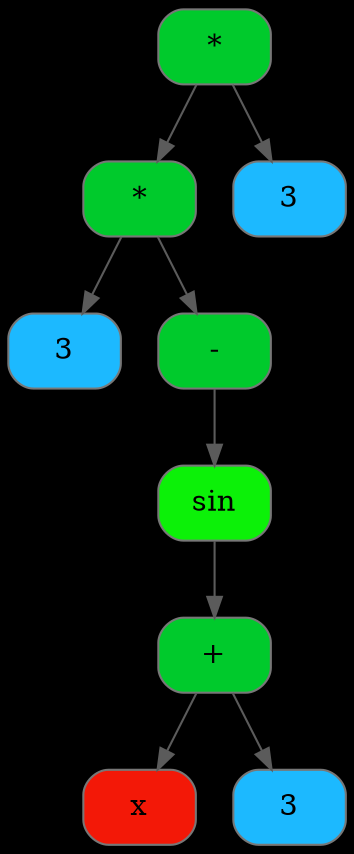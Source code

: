 digraph G{
rankdir=TB
graph [bgcolor="#000000"];
node0x503000000190[shape=Mrecord, style=filled, fillcolor="#00ca2c"label ="*", color = "#777777"];
node0x5030000001c0[shape=Mrecord, style=filled, fillcolor="#00ca2c"label ="*", color = "#777777"];
node0x5030000001f0[shape=Mrecord, style=filled, fillcolor="#1cb9ff"label ="3", color = "#777777"];
node0x503000000340[shape=Mrecord, style=filled, fillcolor="#00ca2c"label ="-", color = "#777777"];
node0x5030000004c0[shape=Mrecord, style=filled, fillcolor="#0cf108"label ="sin", color = "#777777"];
node0x503000000430[shape=Mrecord, style=filled, fillcolor="#00ca2c"label ="+", color = "#777777"];
node0x503000000460[shape=Mrecord, style=filled, fillcolor="#f31807"label ="x", color = "#777777"];
node0x503000000490[shape=Mrecord, style=filled, fillcolor="#1cb9ff"label ="3", color = "#777777"];
node0x503000000160[shape=Mrecord, style=filled, fillcolor="#1cb9ff"label ="3", color = "#777777"];
edge[color="#5b5b5b"];
node0x503000000190->node0x5030000001c0;
node0x5030000001c0->node0x5030000001f0;
node0x5030000001c0->node0x503000000340;
node0x503000000340->node0x5030000004c0;
node0x5030000004c0->node0x503000000430;
node0x503000000430->node0x503000000460;
node0x503000000430->node0x503000000490;
node0x503000000190->node0x503000000160;
}
